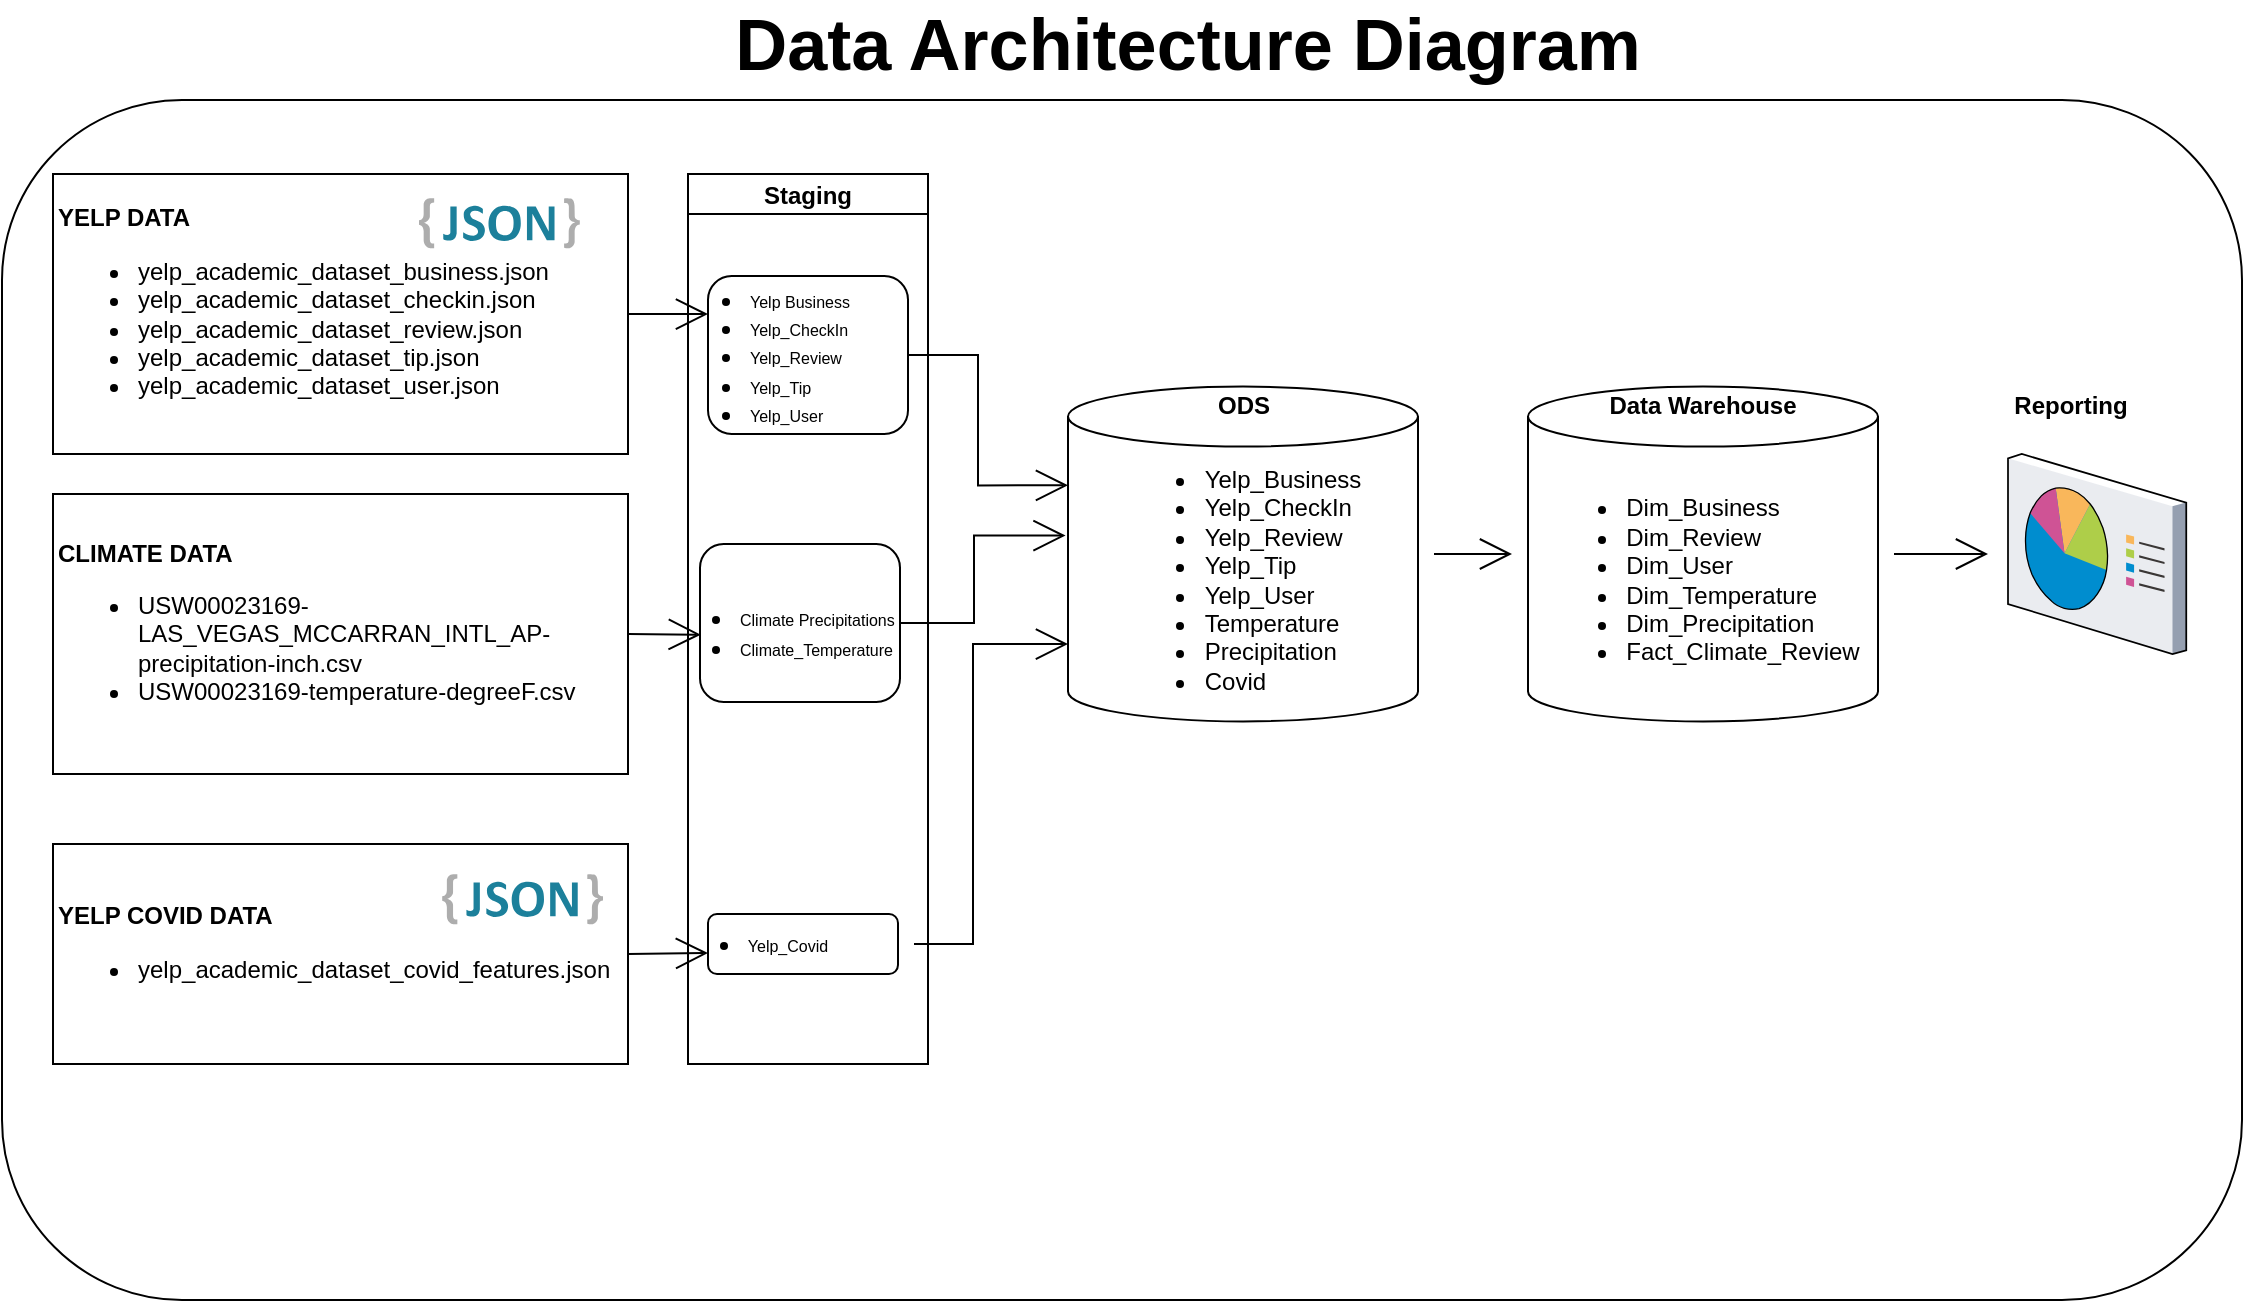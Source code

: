<mxfile version="15.3.5" type="github">
  <diagram id="gy8ISvJgCRDPJz9u742e" name="Page-1">
    <mxGraphModel dx="2852" dy="1474" grid="1" gridSize="10" guides="1" tooltips="1" connect="1" arrows="1" fold="1" page="1" pageScale="1" pageWidth="1169" pageHeight="827" math="0" shadow="0">
      <root>
        <mxCell id="0" />
        <mxCell id="1" parent="0" />
        <mxCell id="W2_lLI5AKCCtcNdg7-G7-29" value="" style="rounded=1;whiteSpace=wrap;html=1;" parent="1" vertex="1">
          <mxGeometry x="25" y="108" width="1120" height="600" as="geometry" />
        </mxCell>
        <mxCell id="W2_lLI5AKCCtcNdg7-G7-28" value="&lt;font style=&quot;font-size: 36px&quot;&gt;&lt;b&gt;Data Architecture Diagram&lt;/b&gt;&lt;/font&gt;" style="text;html=1;strokeColor=none;fillColor=none;align=center;verticalAlign=middle;whiteSpace=wrap;rounded=0;" parent="1" vertex="1">
          <mxGeometry x="363" y="70" width="510" height="20" as="geometry" />
        </mxCell>
        <mxCell id="F5OK1--sOf5ogFAc4PQO-31" style="edgeStyle=none;curved=1;rounded=0;orthogonalLoop=1;jettySize=auto;html=1;exitX=1;exitY=0.5;exitDx=0;exitDy=0;endArrow=open;startSize=14;endSize=14;sourcePerimeterSpacing=8;targetPerimeterSpacing=8;entryX=0;entryY=0.241;entryDx=0;entryDy=0;entryPerimeter=0;" edge="1" parent="1" source="F5OK1--sOf5ogFAc4PQO-1" target="F5OK1--sOf5ogFAc4PQO-25">
          <mxGeometry relative="1" as="geometry">
            <mxPoint x="398" y="215" as="targetPoint" />
          </mxGeometry>
        </mxCell>
        <mxCell id="F5OK1--sOf5ogFAc4PQO-1" value="&lt;div&gt;&lt;b&gt;YELP DATA&lt;/b&gt;&lt;/div&gt;&lt;ul&gt;&lt;li&gt;&lt;span&gt;yelp_academic_dataset_business.json&lt;/span&gt;&lt;/li&gt;&lt;li&gt;&lt;span&gt;yelp_academic_dataset_checkin.json&lt;/span&gt;&lt;/li&gt;&lt;li&gt;&lt;span&gt;yelp_academic_dataset_review.json&lt;/span&gt;&lt;/li&gt;&lt;li&gt;&lt;span&gt;yelp_academic_dataset_tip.json&lt;/span&gt;&lt;/li&gt;&lt;li&gt;&lt;span&gt;yelp_academic_dataset_user.json&lt;/span&gt;&lt;/li&gt;&lt;/ul&gt;" style="rounded=0;whiteSpace=wrap;html=1;hachureGap=4;pointerEvents=0;align=left;" vertex="1" parent="1">
          <mxGeometry x="50.5" y="145" width="287.5" height="140" as="geometry" />
        </mxCell>
        <mxCell id="W2_lLI5AKCCtcNdg7-G7-2" value="" style="dashed=0;outlineConnect=0;html=1;align=center;labelPosition=center;verticalLabelPosition=bottom;verticalAlign=top;shape=mxgraph.weblogos.json_2" parent="1" vertex="1">
          <mxGeometry x="233.5" y="157" width="80.4" height="25.2" as="geometry" />
        </mxCell>
        <mxCell id="F5OK1--sOf5ogFAc4PQO-37" style="edgeStyle=none;curved=1;rounded=0;orthogonalLoop=1;jettySize=auto;html=1;entryX=0.004;entryY=0.574;entryDx=0;entryDy=0;entryPerimeter=0;endArrow=open;startSize=14;endSize=14;sourcePerimeterSpacing=8;targetPerimeterSpacing=8;exitX=1;exitY=0.5;exitDx=0;exitDy=0;" edge="1" parent="1" source="F5OK1--sOf5ogFAc4PQO-2" target="F5OK1--sOf5ogFAc4PQO-26">
          <mxGeometry relative="1" as="geometry" />
        </mxCell>
        <mxCell id="F5OK1--sOf5ogFAc4PQO-2" value="&lt;div&gt;&lt;div&gt;&lt;b&gt;CLIMATE DATA&lt;/b&gt;&amp;nbsp;&lt;/div&gt;&lt;ul&gt;&lt;li&gt;USW00023169-LAS_VEGAS_MCCARRAN_INTL_AP-precipitation-inch.csv&lt;/li&gt;&lt;li&gt;USW00023169-temperature-degreeF.csv&lt;/li&gt;&lt;/ul&gt;&lt;/div&gt;" style="rounded=0;whiteSpace=wrap;html=1;hachureGap=4;pointerEvents=0;align=left;" vertex="1" parent="1">
          <mxGeometry x="50.5" y="305" width="287.5" height="140" as="geometry" />
        </mxCell>
        <mxCell id="W2_lLI5AKCCtcNdg7-G7-8" value="" style="shape=image;html=1;verticalAlign=top;verticalLabelPosition=bottom;labelBackgroundColor=#ffffff;imageAspect=0;aspect=fixed;image=https://cdn3.iconfinder.com/data/icons/file-extension-vol-1/48/csv_file_database_extension_data-128.png" parent="1" vertex="1">
          <mxGeometry x="235.5" y="315" width="40" height="40" as="geometry" />
        </mxCell>
        <mxCell id="F5OK1--sOf5ogFAc4PQO-38" style="edgeStyle=none;curved=1;rounded=0;orthogonalLoop=1;jettySize=auto;html=1;entryX=0;entryY=0.75;entryDx=0;entryDy=0;endArrow=open;startSize=14;endSize=14;sourcePerimeterSpacing=8;targetPerimeterSpacing=8;exitX=1;exitY=0.5;exitDx=0;exitDy=0;" edge="1" parent="1" source="F5OK1--sOf5ogFAc4PQO-3" target="F5OK1--sOf5ogFAc4PQO-29">
          <mxGeometry relative="1" as="geometry" />
        </mxCell>
        <mxCell id="F5OK1--sOf5ogFAc4PQO-3" value="&lt;div&gt;&lt;b&gt;YELP COVID DATA&lt;/b&gt;&lt;/div&gt;&lt;div&gt;&lt;ul&gt;&lt;li&gt;&lt;span&gt;yelp_academic_dataset_covid_features.json&lt;/span&gt;&lt;/li&gt;&lt;/ul&gt;&lt;/div&gt;" style="rounded=0;whiteSpace=wrap;html=1;hachureGap=4;pointerEvents=0;align=left;" vertex="1" parent="1">
          <mxGeometry x="50.5" y="480" width="287.5" height="110" as="geometry" />
        </mxCell>
        <mxCell id="F5OK1--sOf5ogFAc4PQO-4" value="" style="dashed=0;outlineConnect=0;html=1;align=center;labelPosition=center;verticalLabelPosition=bottom;verticalAlign=top;shape=mxgraph.weblogos.json_2" vertex="1" parent="1">
          <mxGeometry x="245.1" y="495" width="80.4" height="25.2" as="geometry" />
        </mxCell>
        <mxCell id="F5OK1--sOf5ogFAc4PQO-24" value="Staging" style="swimlane;startSize=20;hachureGap=4;pointerEvents=0;" vertex="1" parent="1">
          <mxGeometry x="368" y="145" width="120" height="445" as="geometry" />
        </mxCell>
        <mxCell id="F5OK1--sOf5ogFAc4PQO-25" value="" style="rounded=1;whiteSpace=wrap;html=1;hachureGap=4;pointerEvents=0;" vertex="1" parent="F5OK1--sOf5ogFAc4PQO-24">
          <mxGeometry x="10" y="51" width="100" height="79" as="geometry" />
        </mxCell>
        <mxCell id="F5OK1--sOf5ogFAc4PQO-26" value="" style="rounded=1;whiteSpace=wrap;html=1;hachureGap=4;pointerEvents=0;" vertex="1" parent="F5OK1--sOf5ogFAc4PQO-24">
          <mxGeometry x="6" y="185" width="100" height="79" as="geometry" />
        </mxCell>
        <mxCell id="F5OK1--sOf5ogFAc4PQO-28" value="" style="rounded=1;whiteSpace=wrap;html=1;hachureGap=4;pointerEvents=0;align=left;" vertex="1" parent="F5OK1--sOf5ogFAc4PQO-24">
          <mxGeometry x="10" y="370" width="95" height="30" as="geometry" />
        </mxCell>
        <mxCell id="F5OK1--sOf5ogFAc4PQO-29" value="&lt;ul&gt;&lt;li&gt;&lt;font style=&quot;font-size: 8px&quot;&gt;Yelp_Covid&lt;/font&gt;&lt;/li&gt;&lt;/ul&gt;" style="text;html=1;strokeColor=none;fillColor=none;align=center;verticalAlign=middle;whiteSpace=wrap;rounded=0;hachureGap=4;pointerEvents=0;" vertex="1" parent="F5OK1--sOf5ogFAc4PQO-24">
          <mxGeometry x="10" y="374.5" width="40" height="20" as="geometry" />
        </mxCell>
        <mxCell id="F5OK1--sOf5ogFAc4PQO-27" value="&lt;ul&gt;&lt;li&gt;&lt;font style=&quot;font-size: 8px&quot;&gt;Climate Precipitations&lt;/font&gt;&lt;/li&gt;&lt;li&gt;&lt;font style=&quot;font-size: 8px&quot;&gt;Climate_Temperature&lt;/font&gt;&lt;/li&gt;&lt;/ul&gt;" style="text;html=1;strokeColor=none;fillColor=none;align=left;verticalAlign=middle;whiteSpace=wrap;rounded=0;hachureGap=4;pointerEvents=0;" vertex="1" parent="F5OK1--sOf5ogFAc4PQO-24">
          <mxGeometry x="-16" y="194" width="125" height="70" as="geometry" />
        </mxCell>
        <mxCell id="F5OK1--sOf5ogFAc4PQO-23" value="&lt;ul&gt;&lt;li&gt;&lt;font style=&quot;font-size: 8px&quot;&gt;Yelp Business&lt;/font&gt;&lt;/li&gt;&lt;li&gt;&lt;font style=&quot;font-size: 8px&quot;&gt;Yelp_CheckIn&lt;/font&gt;&lt;/li&gt;&lt;li&gt;&lt;font style=&quot;font-size: 8px&quot;&gt;Yelp_Review&lt;/font&gt;&lt;/li&gt;&lt;li&gt;&lt;font style=&quot;font-size: 8px&quot;&gt;Yelp_Tip&lt;/font&gt;&lt;/li&gt;&lt;li&gt;&lt;font style=&quot;font-size: 8px&quot;&gt;Yelp_User&lt;/font&gt;&lt;/li&gt;&lt;/ul&gt;" style="text;html=1;strokeColor=none;fillColor=none;align=left;verticalAlign=middle;whiteSpace=wrap;rounded=0;hachureGap=4;pointerEvents=0;" vertex="1" parent="F5OK1--sOf5ogFAc4PQO-24">
          <mxGeometry x="-11.5" y="55.5" width="93.5" height="70" as="geometry" />
        </mxCell>
        <mxCell id="F5OK1--sOf5ogFAc4PQO-43" style="edgeStyle=orthogonalEdgeStyle;rounded=0;orthogonalLoop=1;jettySize=auto;html=1;endArrow=open;startSize=14;endSize=14;sourcePerimeterSpacing=8;targetPerimeterSpacing=8;" edge="1" parent="1" source="F5OK1--sOf5ogFAc4PQO-35" target="F5OK1--sOf5ogFAc4PQO-36">
          <mxGeometry relative="1" as="geometry" />
        </mxCell>
        <mxCell id="F5OK1--sOf5ogFAc4PQO-35" value="&lt;div style=&quot;text-align: left&quot;&gt;&lt;ul&gt;&lt;li&gt;&lt;font style=&quot;font-size: 12px&quot;&gt;Yelp_Business&lt;/font&gt;&lt;/li&gt;&lt;li&gt;&lt;span&gt;&lt;font style=&quot;font-size: 12px&quot;&gt;Yelp_CheckIn&lt;/font&gt;&lt;/span&gt;&lt;/li&gt;&lt;li&gt;&lt;span&gt;&lt;font style=&quot;font-size: 12px&quot;&gt;Yelp_Review&lt;/font&gt;&lt;/span&gt;&lt;/li&gt;&lt;li&gt;&lt;span&gt;&lt;font style=&quot;font-size: 12px&quot;&gt;Yelp_Tip&lt;/font&gt;&lt;/span&gt;&lt;/li&gt;&lt;li&gt;&lt;span&gt;&lt;font style=&quot;font-size: 12px&quot;&gt;Yelp_User&lt;/font&gt;&lt;/span&gt;&lt;/li&gt;&lt;li&gt;&lt;span&gt;&lt;font style=&quot;font-size: 12px&quot;&gt;Temperature&lt;/font&gt;&lt;/span&gt;&lt;/li&gt;&lt;li&gt;&lt;span&gt;&lt;font style=&quot;font-size: 12px&quot;&gt;Precipitation&lt;/font&gt;&lt;/span&gt;&lt;/li&gt;&lt;li&gt;&lt;font style=&quot;font-size: 12px&quot;&gt;Covid&lt;/font&gt;&lt;/li&gt;&lt;/ul&gt;&lt;/div&gt;" style="shape=cylinder3;whiteSpace=wrap;html=1;boundedLbl=1;backgroundOutline=1;size=15;hachureGap=4;pointerEvents=0;" vertex="1" parent="1">
          <mxGeometry x="558" y="251.3" width="175" height="167.4" as="geometry" />
        </mxCell>
        <mxCell id="F5OK1--sOf5ogFAc4PQO-48" style="edgeStyle=orthogonalEdgeStyle;rounded=0;orthogonalLoop=1;jettySize=auto;html=1;endArrow=open;startSize=14;endSize=14;sourcePerimeterSpacing=8;targetPerimeterSpacing=8;" edge="1" parent="1" source="F5OK1--sOf5ogFAc4PQO-36">
          <mxGeometry relative="1" as="geometry">
            <mxPoint x="1018" y="335" as="targetPoint" />
          </mxGeometry>
        </mxCell>
        <mxCell id="F5OK1--sOf5ogFAc4PQO-36" value="&lt;div style=&quot;text-align: left&quot;&gt;&lt;ul&gt;&lt;li&gt;&lt;font style=&quot;font-size: 12px&quot;&gt;Dim_Business&lt;/font&gt;&lt;/li&gt;&lt;li&gt;Dim_Review&lt;/li&gt;&lt;li&gt;Dim_User&lt;/li&gt;&lt;li&gt;&lt;span&gt;&lt;font style=&quot;font-size: 12px&quot;&gt;Dim_Temperature&lt;/font&gt;&lt;/span&gt;&lt;/li&gt;&lt;li&gt;&lt;span&gt;&lt;font style=&quot;font-size: 12px&quot;&gt;Dim_Precipitation&lt;/font&gt;&lt;/span&gt;&lt;/li&gt;&lt;li&gt;&lt;span&gt;&lt;font style=&quot;font-size: 12px&quot;&gt;Fact_Climate_Review&lt;/font&gt;&lt;/span&gt;&lt;/li&gt;&lt;/ul&gt;&lt;/div&gt;" style="shape=cylinder3;whiteSpace=wrap;html=1;boundedLbl=1;backgroundOutline=1;size=15;hachureGap=4;pointerEvents=0;" vertex="1" parent="1">
          <mxGeometry x="788" y="251.3" width="175" height="167.4" as="geometry" />
        </mxCell>
        <mxCell id="F5OK1--sOf5ogFAc4PQO-40" style="edgeStyle=orthogonalEdgeStyle;rounded=0;orthogonalLoop=1;jettySize=auto;html=1;exitX=1;exitY=0.5;exitDx=0;exitDy=0;entryX=0;entryY=0;entryDx=0;entryDy=49.35;entryPerimeter=0;endArrow=open;startSize=14;endSize=14;sourcePerimeterSpacing=8;targetPerimeterSpacing=8;" edge="1" parent="1" source="F5OK1--sOf5ogFAc4PQO-25" target="F5OK1--sOf5ogFAc4PQO-35">
          <mxGeometry relative="1" as="geometry" />
        </mxCell>
        <mxCell id="F5OK1--sOf5ogFAc4PQO-41" style="edgeStyle=orthogonalEdgeStyle;rounded=0;orthogonalLoop=1;jettySize=auto;html=1;entryX=-0.007;entryY=0.445;entryDx=0;entryDy=0;entryPerimeter=0;endArrow=open;startSize=14;endSize=14;sourcePerimeterSpacing=8;targetPerimeterSpacing=8;exitX=1;exitY=0.5;exitDx=0;exitDy=0;" edge="1" parent="1" source="F5OK1--sOf5ogFAc4PQO-26" target="F5OK1--sOf5ogFAc4PQO-35">
          <mxGeometry relative="1" as="geometry">
            <Array as="points">
              <mxPoint x="511" y="370" />
              <mxPoint x="511" y="326" />
            </Array>
          </mxGeometry>
        </mxCell>
        <mxCell id="F5OK1--sOf5ogFAc4PQO-42" style="edgeStyle=orthogonalEdgeStyle;rounded=0;orthogonalLoop=1;jettySize=auto;html=1;entryX=0;entryY=0.769;entryDx=0;entryDy=0;entryPerimeter=0;endArrow=open;startSize=14;endSize=14;sourcePerimeterSpacing=8;targetPerimeterSpacing=8;" edge="1" parent="1" source="F5OK1--sOf5ogFAc4PQO-28" target="F5OK1--sOf5ogFAc4PQO-35">
          <mxGeometry relative="1" as="geometry" />
        </mxCell>
        <mxCell id="F5OK1--sOf5ogFAc4PQO-44" value="&lt;b&gt;ODS&lt;/b&gt;" style="text;html=1;strokeColor=none;fillColor=none;align=center;verticalAlign=middle;whiteSpace=wrap;rounded=0;hachureGap=4;pointerEvents=0;" vertex="1" parent="1">
          <mxGeometry x="625.5" y="251.3" width="40" height="20" as="geometry" />
        </mxCell>
        <mxCell id="F5OK1--sOf5ogFAc4PQO-45" value="&lt;b&gt;Data Warehouse&lt;/b&gt;" style="text;html=1;strokeColor=none;fillColor=none;align=center;verticalAlign=middle;whiteSpace=wrap;rounded=0;hachureGap=4;pointerEvents=0;" vertex="1" parent="1">
          <mxGeometry x="817.25" y="251.3" width="116.5" height="20" as="geometry" />
        </mxCell>
        <mxCell id="F5OK1--sOf5ogFAc4PQO-47" value="" style="verticalLabelPosition=bottom;sketch=0;aspect=fixed;html=1;verticalAlign=top;strokeColor=none;align=center;outlineConnect=0;shape=mxgraph.citrix.reporting;hachureGap=4;pointerEvents=0;" vertex="1" parent="1">
          <mxGeometry x="1028" y="285" width="89.13" height="100" as="geometry" />
        </mxCell>
        <mxCell id="F5OK1--sOf5ogFAc4PQO-49" value="&lt;b&gt;Reporting&lt;/b&gt;" style="text;html=1;strokeColor=none;fillColor=none;align=center;verticalAlign=middle;whiteSpace=wrap;rounded=0;hachureGap=4;pointerEvents=0;" vertex="1" parent="1">
          <mxGeometry x="1000.63" y="251.3" width="116.5" height="20" as="geometry" />
        </mxCell>
      </root>
    </mxGraphModel>
  </diagram>
</mxfile>
